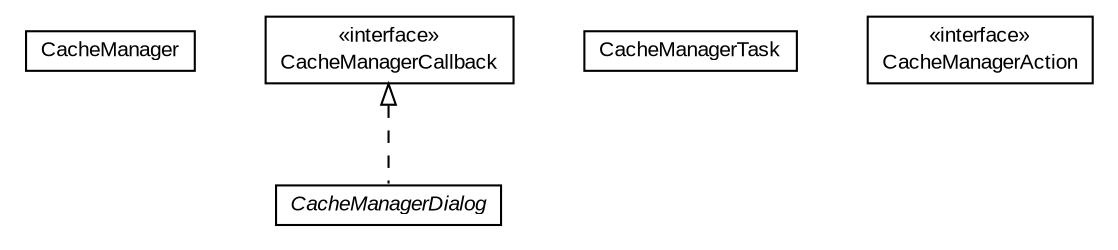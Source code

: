 #!/usr/local/bin/dot
#
# Class diagram 
# Generated by UMLGraph version R5_6-24-gf6e263 (http://www.umlgraph.org/)
#

digraph G {
	edge [fontname="arial",fontsize=10,labelfontname="arial",labelfontsize=10];
	node [fontname="arial",fontsize=10,shape=plaintext];
	nodesep=0.25;
	ranksep=0.5;
	// org.osmdroid.tileprovider.cachemanager.CacheManager
	c14121 [label=<<table title="org.osmdroid.tileprovider.cachemanager.CacheManager" border="0" cellborder="1" cellspacing="0" cellpadding="2" port="p" href="./CacheManager.html">
		<tr><td><table border="0" cellspacing="0" cellpadding="1">
<tr><td align="center" balign="center"> CacheManager </td></tr>
		</table></td></tr>
		</table>>, URL="./CacheManager.html", fontname="arial", fontcolor="black", fontsize=10.0];
	// org.osmdroid.tileprovider.cachemanager.CacheManager.CacheManagerCallback
	c14122 [label=<<table title="org.osmdroid.tileprovider.cachemanager.CacheManager.CacheManagerCallback" border="0" cellborder="1" cellspacing="0" cellpadding="2" port="p" href="./CacheManager.CacheManagerCallback.html">
		<tr><td><table border="0" cellspacing="0" cellpadding="1">
<tr><td align="center" balign="center"> &#171;interface&#187; </td></tr>
<tr><td align="center" balign="center"> CacheManagerCallback </td></tr>
		</table></td></tr>
		</table>>, URL="./CacheManager.CacheManagerCallback.html", fontname="arial", fontcolor="black", fontsize=10.0];
	// org.osmdroid.tileprovider.cachemanager.CacheManager.CacheManagerDialog
	c14123 [label=<<table title="org.osmdroid.tileprovider.cachemanager.CacheManager.CacheManagerDialog" border="0" cellborder="1" cellspacing="0" cellpadding="2" port="p" href="./CacheManager.CacheManagerDialog.html">
		<tr><td><table border="0" cellspacing="0" cellpadding="1">
<tr><td align="center" balign="center"><font face="arial italic"> CacheManagerDialog </font></td></tr>
		</table></td></tr>
		</table>>, URL="./CacheManager.CacheManagerDialog.html", fontname="arial", fontcolor="black", fontsize=10.0];
	// org.osmdroid.tileprovider.cachemanager.CacheManager.CacheManagerTask
	c14124 [label=<<table title="org.osmdroid.tileprovider.cachemanager.CacheManager.CacheManagerTask" border="0" cellborder="1" cellspacing="0" cellpadding="2" port="p" href="./CacheManager.CacheManagerTask.html">
		<tr><td><table border="0" cellspacing="0" cellpadding="1">
<tr><td align="center" balign="center"> CacheManagerTask </td></tr>
		</table></td></tr>
		</table>>, URL="./CacheManager.CacheManagerTask.html", fontname="arial", fontcolor="black", fontsize=10.0];
	// org.osmdroid.tileprovider.cachemanager.CacheManager.CacheManagerAction
	c14125 [label=<<table title="org.osmdroid.tileprovider.cachemanager.CacheManager.CacheManagerAction" border="0" cellborder="1" cellspacing="0" cellpadding="2" port="p" href="./CacheManager.CacheManagerAction.html">
		<tr><td><table border="0" cellspacing="0" cellpadding="1">
<tr><td align="center" balign="center"> &#171;interface&#187; </td></tr>
<tr><td align="center" balign="center"> CacheManagerAction </td></tr>
		</table></td></tr>
		</table>>, URL="./CacheManager.CacheManagerAction.html", fontname="arial", fontcolor="black", fontsize=10.0];
	//org.osmdroid.tileprovider.cachemanager.CacheManager.CacheManagerDialog implements org.osmdroid.tileprovider.cachemanager.CacheManager.CacheManagerCallback
	c14122:p -> c14123:p [dir=back,arrowtail=empty,style=dashed];
}

